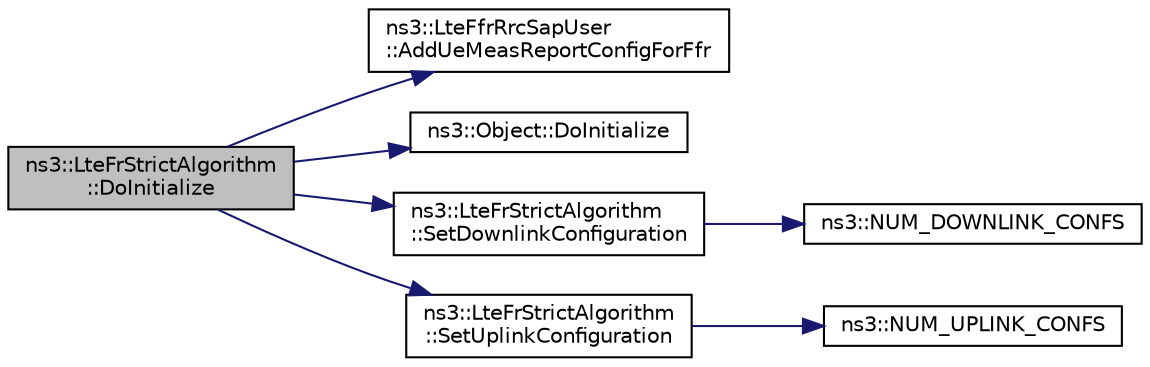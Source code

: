 digraph "ns3::LteFrStrictAlgorithm::DoInitialize"
{
 // LATEX_PDF_SIZE
  edge [fontname="Helvetica",fontsize="10",labelfontname="Helvetica",labelfontsize="10"];
  node [fontname="Helvetica",fontsize="10",shape=record];
  rankdir="LR";
  Node1 [label="ns3::LteFrStrictAlgorithm\l::DoInitialize",height=0.2,width=0.4,color="black", fillcolor="grey75", style="filled", fontcolor="black",tooltip="Initialize() implementation."];
  Node1 -> Node2 [color="midnightblue",fontsize="10",style="solid",fontname="Helvetica"];
  Node2 [label="ns3::LteFfrRrcSapUser\l::AddUeMeasReportConfigForFfr",height=0.2,width=0.4,color="black", fillcolor="white", style="filled",URL="$classns3_1_1_lte_ffr_rrc_sap_user.html#aa08ae169750b394f48a8d345ca9a0e7a",tooltip="Request a certain reporting configuration to be fulfilled by the UEs attached to the eNodeB entity."];
  Node1 -> Node3 [color="midnightblue",fontsize="10",style="solid",fontname="Helvetica"];
  Node3 [label="ns3::Object::DoInitialize",height=0.2,width=0.4,color="black", fillcolor="white", style="filled",URL="$classns3_1_1_object.html#af8482a521433409fb5c7f749398c9dbe",tooltip="Initialize() implementation."];
  Node1 -> Node4 [color="midnightblue",fontsize="10",style="solid",fontname="Helvetica"];
  Node4 [label="ns3::LteFrStrictAlgorithm\l::SetDownlinkConfiguration",height=0.2,width=0.4,color="black", fillcolor="white", style="filled",URL="$classns3_1_1_lte_fr_strict_algorithm.html#ab139e9cc393475c81de13996164c2e85",tooltip="Set downlink configuration."];
  Node4 -> Node5 [color="midnightblue",fontsize="10",style="solid",fontname="Helvetica"];
  Node5 [label="ns3::NUM_DOWNLINK_CONFS",height=0.2,width=0.4,color="black", fillcolor="white", style="filled",URL="$namespacens3.html#a417f8ac741bc7d3d00afe1cc14a59faf",tooltip=" "];
  Node1 -> Node6 [color="midnightblue",fontsize="10",style="solid",fontname="Helvetica"];
  Node6 [label="ns3::LteFrStrictAlgorithm\l::SetUplinkConfiguration",height=0.2,width=0.4,color="black", fillcolor="white", style="filled",URL="$classns3_1_1_lte_fr_strict_algorithm.html#a81d7b75751e0b75d6c9bae8e4606c61d",tooltip="Set uplink configuration."];
  Node6 -> Node7 [color="midnightblue",fontsize="10",style="solid",fontname="Helvetica"];
  Node7 [label="ns3::NUM_UPLINK_CONFS",height=0.2,width=0.4,color="black", fillcolor="white", style="filled",URL="$namespacens3.html#a5dc0a36a47c74fa76aa6f2db243f9478",tooltip=" "];
}
